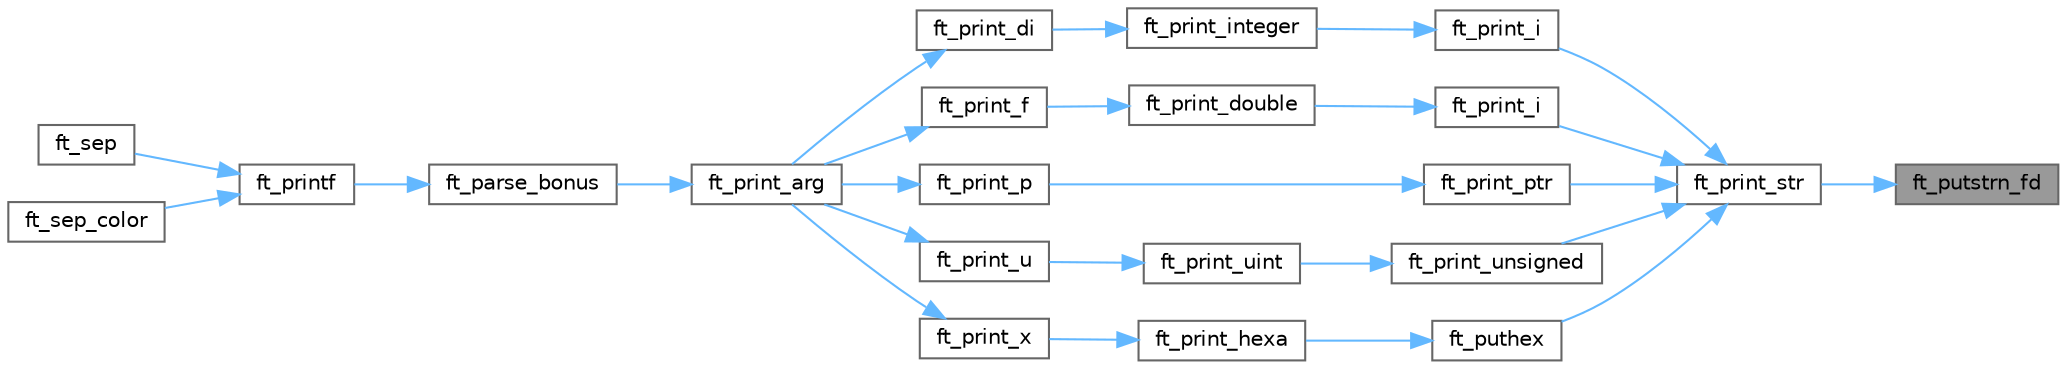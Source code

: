 digraph "ft_putstrn_fd"
{
 // LATEX_PDF_SIZE
  bgcolor="transparent";
  edge [fontname=Helvetica,fontsize=10,labelfontname=Helvetica,labelfontsize=10];
  node [fontname=Helvetica,fontsize=10,shape=box,height=0.2,width=0.4];
  rankdir="RL";
  Node1 [id="Node000001",label="ft_putstrn_fd",height=0.2,width=0.4,color="gray40", fillcolor="grey60", style="filled", fontcolor="black",tooltip=" "];
  Node1 -> Node2 [id="edge1_Node000001_Node000002",dir="back",color="steelblue1",style="solid",tooltip=" "];
  Node2 [id="Node000002",label="ft_print_str",height=0.2,width=0.4,color="grey40", fillcolor="white", style="filled",URL="$ft__print__s_8c.html#acbf0ccbe112e77b845862c8ab78e70f7",tooltip=" "];
  Node2 -> Node3 [id="edge2_Node000002_Node000003",dir="back",color="steelblue1",style="solid",tooltip=" "];
  Node3 [id="Node000003",label="ft_print_i",height=0.2,width=0.4,color="grey40", fillcolor="white", style="filled",URL="$ft__print__di_8c.html#a49d40cf7fdc84a8a86fdb229a6eb3be4",tooltip=" "];
  Node3 -> Node4 [id="edge3_Node000003_Node000004",dir="back",color="steelblue1",style="solid",tooltip=" "];
  Node4 [id="Node000004",label="ft_print_integer",height=0.2,width=0.4,color="grey40", fillcolor="white", style="filled",URL="$ft__print__di_8c.html#a1788ef23aa0adf6e21e37409d73f4361",tooltip=" "];
  Node4 -> Node5 [id="edge4_Node000004_Node000005",dir="back",color="steelblue1",style="solid",tooltip=" "];
  Node5 [id="Node000005",label="ft_print_di",height=0.2,width=0.4,color="grey40", fillcolor="white", style="filled",URL="$ft__print__di_8c.html#a60dbe64fcefa17f664e2f828cba66a8c",tooltip=" "];
  Node5 -> Node6 [id="edge5_Node000005_Node000006",dir="back",color="steelblue1",style="solid",tooltip=" "];
  Node6 [id="Node000006",label="ft_print_arg",height=0.2,width=0.4,color="grey40", fillcolor="white", style="filled",URL="$ft__parse_8c.html#a2d9453da9f6c76ae7a587cf90a71112d",tooltip=" "];
  Node6 -> Node7 [id="edge6_Node000006_Node000007",dir="back",color="steelblue1",style="solid",tooltip=" "];
  Node7 [id="Node000007",label="ft_parse_bonus",height=0.2,width=0.4,color="grey40", fillcolor="white", style="filled",URL="$ft__parse_8c.html#afacbfd38123418c45a2debb8e30965f1",tooltip=" "];
  Node7 -> Node8 [id="edge7_Node000007_Node000008",dir="back",color="steelblue1",style="solid",tooltip=" "];
  Node8 [id="Node000008",label="ft_printf",height=0.2,width=0.4,color="grey40", fillcolor="white", style="filled",URL="$ft__printf_8c.html#a1ee8ae8a80a7d9141ea5339af8565f2e",tooltip=" "];
  Node8 -> Node9 [id="edge8_Node000008_Node000009",dir="back",color="steelblue1",style="solid",tooltip=" "];
  Node9 [id="Node000009",label="ft_sep",height=0.2,width=0.4,color="grey40", fillcolor="white", style="filled",URL="$ft__sep_8c.html#a568783a7faefb719c354747f316ac800",tooltip=" "];
  Node8 -> Node10 [id="edge9_Node000008_Node000010",dir="back",color="steelblue1",style="solid",tooltip=" "];
  Node10 [id="Node000010",label="ft_sep_color",height=0.2,width=0.4,color="grey40", fillcolor="white", style="filled",URL="$ft__sep_8c.html#a4dad43102d1dc4b9789057e79b40a75e",tooltip=" "];
  Node2 -> Node11 [id="edge10_Node000002_Node000011",dir="back",color="steelblue1",style="solid",tooltip=" "];
  Node11 [id="Node000011",label="ft_print_i",height=0.2,width=0.4,color="grey40", fillcolor="white", style="filled",URL="$ft__print__f_8c.html#a49d40cf7fdc84a8a86fdb229a6eb3be4",tooltip=" "];
  Node11 -> Node12 [id="edge11_Node000011_Node000012",dir="back",color="steelblue1",style="solid",tooltip=" "];
  Node12 [id="Node000012",label="ft_print_double",height=0.2,width=0.4,color="grey40", fillcolor="white", style="filled",URL="$ft__print__f_8c.html#a7438db38872a76fea8f7823814a7d097",tooltip=" "];
  Node12 -> Node13 [id="edge12_Node000012_Node000013",dir="back",color="steelblue1",style="solid",tooltip=" "];
  Node13 [id="Node000013",label="ft_print_f",height=0.2,width=0.4,color="grey40", fillcolor="white", style="filled",URL="$ft__print__f_8c.html#a398d8fb1179142099f82202f454b2bfc",tooltip=" "];
  Node13 -> Node6 [id="edge13_Node000013_Node000006",dir="back",color="steelblue1",style="solid",tooltip=" "];
  Node2 -> Node14 [id="edge14_Node000002_Node000014",dir="back",color="steelblue1",style="solid",tooltip=" "];
  Node14 [id="Node000014",label="ft_print_ptr",height=0.2,width=0.4,color="grey40", fillcolor="white", style="filled",URL="$ft__print__p_8c.html#a46166d554e25278c262198769fe126cb",tooltip=" "];
  Node14 -> Node15 [id="edge15_Node000014_Node000015",dir="back",color="steelblue1",style="solid",tooltip=" "];
  Node15 [id="Node000015",label="ft_print_p",height=0.2,width=0.4,color="grey40", fillcolor="white", style="filled",URL="$ft__print__p_8c.html#ae75396d119761af470f8e969050302fd",tooltip=" "];
  Node15 -> Node6 [id="edge16_Node000015_Node000006",dir="back",color="steelblue1",style="solid",tooltip=" "];
  Node2 -> Node16 [id="edge17_Node000002_Node000016",dir="back",color="steelblue1",style="solid",tooltip=" "];
  Node16 [id="Node000016",label="ft_print_unsigned",height=0.2,width=0.4,color="grey40", fillcolor="white", style="filled",URL="$ft__print__u_8c.html#a1cada94dc8c1c15ac94451b5df5facb5",tooltip=" "];
  Node16 -> Node17 [id="edge18_Node000016_Node000017",dir="back",color="steelblue1",style="solid",tooltip=" "];
  Node17 [id="Node000017",label="ft_print_uint",height=0.2,width=0.4,color="grey40", fillcolor="white", style="filled",URL="$ft__print__u_8c.html#ae9f4e25bc6620f7eb042cddf611ae5eb",tooltip=" "];
  Node17 -> Node18 [id="edge19_Node000017_Node000018",dir="back",color="steelblue1",style="solid",tooltip=" "];
  Node18 [id="Node000018",label="ft_print_u",height=0.2,width=0.4,color="grey40", fillcolor="white", style="filled",URL="$ft__print__u_8c.html#af3f5c9600e7b8ddf72b66c19247f1399",tooltip=" "];
  Node18 -> Node6 [id="edge20_Node000018_Node000006",dir="back",color="steelblue1",style="solid",tooltip=" "];
  Node2 -> Node19 [id="edge21_Node000002_Node000019",dir="back",color="steelblue1",style="solid",tooltip=" "];
  Node19 [id="Node000019",label="ft_puthex",height=0.2,width=0.4,color="grey40", fillcolor="white", style="filled",URL="$ft__print__hex_8c.html#afeb128198afed16e633054bc4944acef",tooltip=" "];
  Node19 -> Node20 [id="edge22_Node000019_Node000020",dir="back",color="steelblue1",style="solid",tooltip=" "];
  Node20 [id="Node000020",label="ft_print_hexa",height=0.2,width=0.4,color="grey40", fillcolor="white", style="filled",URL="$ft__print__hex_8c.html#addd0b5ec34f0ca3ac985a276fd4e9caf",tooltip=" "];
  Node20 -> Node21 [id="edge23_Node000020_Node000021",dir="back",color="steelblue1",style="solid",tooltip=" "];
  Node21 [id="Node000021",label="ft_print_x",height=0.2,width=0.4,color="grey40", fillcolor="white", style="filled",URL="$ft__print__hex_8c.html#a3816f0fda33b156918ccc67233ad613b",tooltip=" "];
  Node21 -> Node6 [id="edge24_Node000021_Node000006",dir="back",color="steelblue1",style="solid",tooltip=" "];
}
